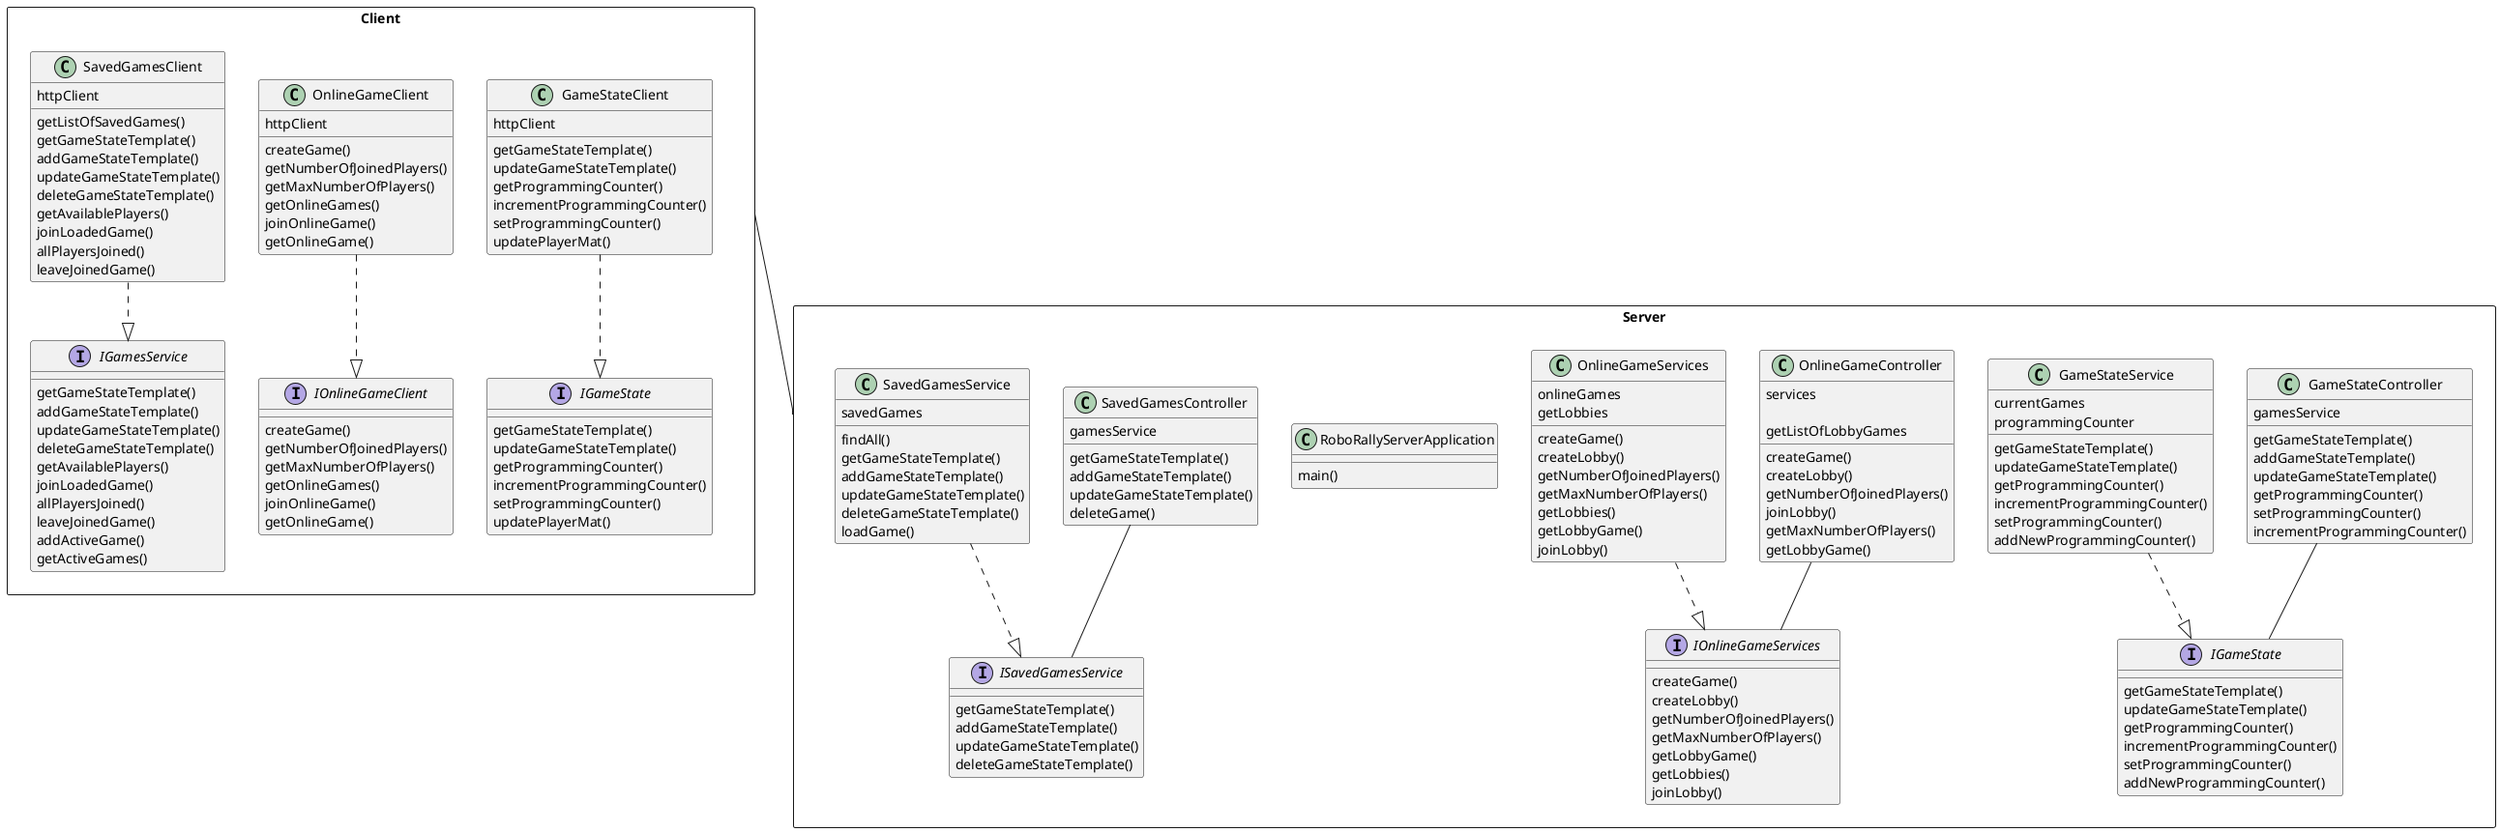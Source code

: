 @startuml
'https://plantuml.com/sequence-diagram

package Client <<Rectangle>>{
    class GameStateClient {
        httpClient

        getGameStateTemplate()
        updateGameStateTemplate()
        getProgrammingCounter()
        incrementProgrammingCounter()
        setProgrammingCounter()
        updatePlayerMat()
    }

    class OnlineGameClient {
        httpClient

        createGame()
        getNumberOfJoinedPlayers()
        getMaxNumberOfPlayers()
        getOnlineGames()
        joinOnlineGame()
        getOnlineGame()
    }

    class SavedGamesClient {
        httpClient

        getListOfSavedGames()
        getGameStateTemplate()
        addGameStateTemplate()
        updateGameStateTemplate()
        deleteGameStateTemplate()
        getAvailablePlayers()
        joinLoadedGame()
        allPlayersJoined()
        leaveJoinedGame()
    }

    interface IGameState {
        getGameStateTemplate()
        updateGameStateTemplate()
        getProgrammingCounter()
        incrementProgrammingCounter()
        setProgrammingCounter()
        updatePlayerMat()
    }

    interface IGamesService {
        getGameStateTemplate()
        addGameStateTemplate()
        updateGameStateTemplate()
        deleteGameStateTemplate()
        getAvailablePlayers()
        joinLoadedGame()
        allPlayersJoined()
        leaveJoinedGame()
        addActiveGame()
        getActiveGames()
    }

    interface IOnlineGameClient {
        createGame()
        getNumberOfJoinedPlayers()
        getMaxNumberOfPlayers()
        getOnlineGames()
        joinOnlineGame()
        getOnlineGame()
    }
}

package Server <<Rectangle>>{
    class GameStateController {
        gamesService

        getGameStateTemplate()
        addGameStateTemplate()
        updateGameStateTemplate()
        getProgrammingCounter()
        setProgrammingCounter()
        incrementProgrammingCounter()
    }

    class GameStateService {
        currentGames
        programmingCounter

        getGameStateTemplate()
        updateGameStateTemplate()
        getProgrammingCounter()
        incrementProgrammingCounter()
        setProgrammingCounter()
        addNewProgrammingCounter()
    }

    class OnlineGameController {
        services

        createGame()
        createLobby()
        getNumberOfJoinedPlayers()
        joinLobby()
        getMaxNumberOfPlayers()
        getLobbyGame()
        getListOfLobbyGames
    }

    class OnlineGameServices {
        onlineGames
        getLobbies

        createGame()
        createLobby()
        getNumberOfJoinedPlayers()
        getMaxNumberOfPlayers()
        getLobbies()
        getLobbyGame()
        joinLobby()
    }

    class RoboRallyServerApplication {
        main()
    }

    class SavedGamesController {
        gamesService

        getGameStateTemplate()
        addGameStateTemplate()
        updateGameStateTemplate()
        deleteGame()
    }

    class SavedGamesService {
        savedGames

        findAll()
        getGameStateTemplate()
        addGameStateTemplate()
        updateGameStateTemplate()
        deleteGameStateTemplate()
        loadGame()
    }

    interface "IGameState" as ServerIGameState
    interface "ISavedGamesService" as ServerISavedGamesService

    interface ServerISavedGamesService {
        getGameStateTemplate()
        addGameStateTemplate()
        updateGameStateTemplate()
        deleteGameStateTemplate()
    }

    interface ServerIGameState {
        getGameStateTemplate()
        updateGameStateTemplate()
        getProgrammingCounter()
        incrementProgrammingCounter()
        setProgrammingCounter()
        addNewProgrammingCounter()
    }

    interface IOnlineGameServices {
        createGame()
        createLobby()
        getNumberOfJoinedPlayers()
        getMaxNumberOfPlayers()
        getLobbyGame()
        getLobbies()
        joinLobby()
    }
}

/' Client connections '/
GameStateClient ..|> IGameState
OnlineGameClient ..|> IOnlineGameClient
SavedGamesClient ..|> IGamesService

/' Server connections '/
GameStateService ..|> ServerIGameState
OnlineGameServices ..|> IOnlineGameServices
SavedGamesService ..|> ServerISavedGamesService
GameStateController -- ServerIGameState
SavedGamesController -- ServerISavedGamesService
OnlineGameController -- IOnlineGameServices

/' General connections '/
Client -- Server

@enduml